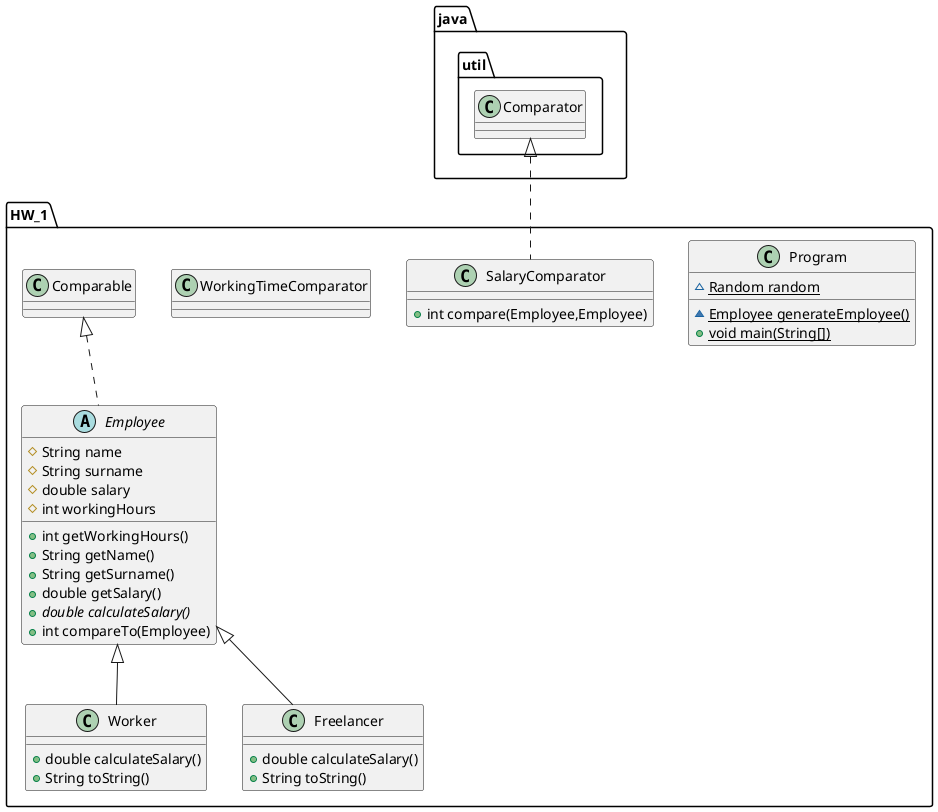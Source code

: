 @startuml
class HW_1.Worker {
+ double calculateSalary()
+ String toString()
}
class HW_1.Program {
~ {static} Random random
~ {static} Employee generateEmployee()
+ {static} void main(String[])
}
class HW_1.SalaryComparator {
+ int compare(Employee,Employee)
}
class HW_1.WorkingTimeComparator {
}
class HW_1.Freelancer {
+ double calculateSalary()
+ String toString()
}
abstract class HW_1.Employee {
# String name
# String surname
# double salary
# int workingHours
+ int getWorkingHours()
+ String getName()
+ String getSurname()
+ double getSalary()
+ {abstract}double calculateSalary()
+ int compareTo(Employee)
}


HW_1.Employee <|-- HW_1.Worker
java.util.Comparator <|.. HW_1.SalaryComparator
HW_1.Employee <|-- HW_1.Freelancer
HW_1.Comparable <|.. HW_1.Employee
@enduml